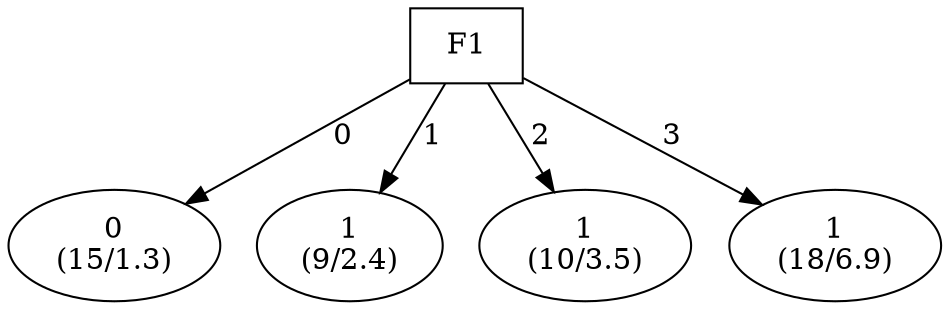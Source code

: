digraph YaDT {
n0 [ shape=box, label="F1\n"]
n0 -> n1 [label="0"]
n1 [ shape=ellipse, label="0\n(15/1.3)"]
n0 -> n2 [label="1"]
n2 [ shape=ellipse, label="1\n(9/2.4)"]
n0 -> n3 [label="2"]
n3 [ shape=ellipse, label="1\n(10/3.5)"]
n0 -> n4 [label="3"]
n4 [ shape=ellipse, label="1\n(18/6.9)"]
}
